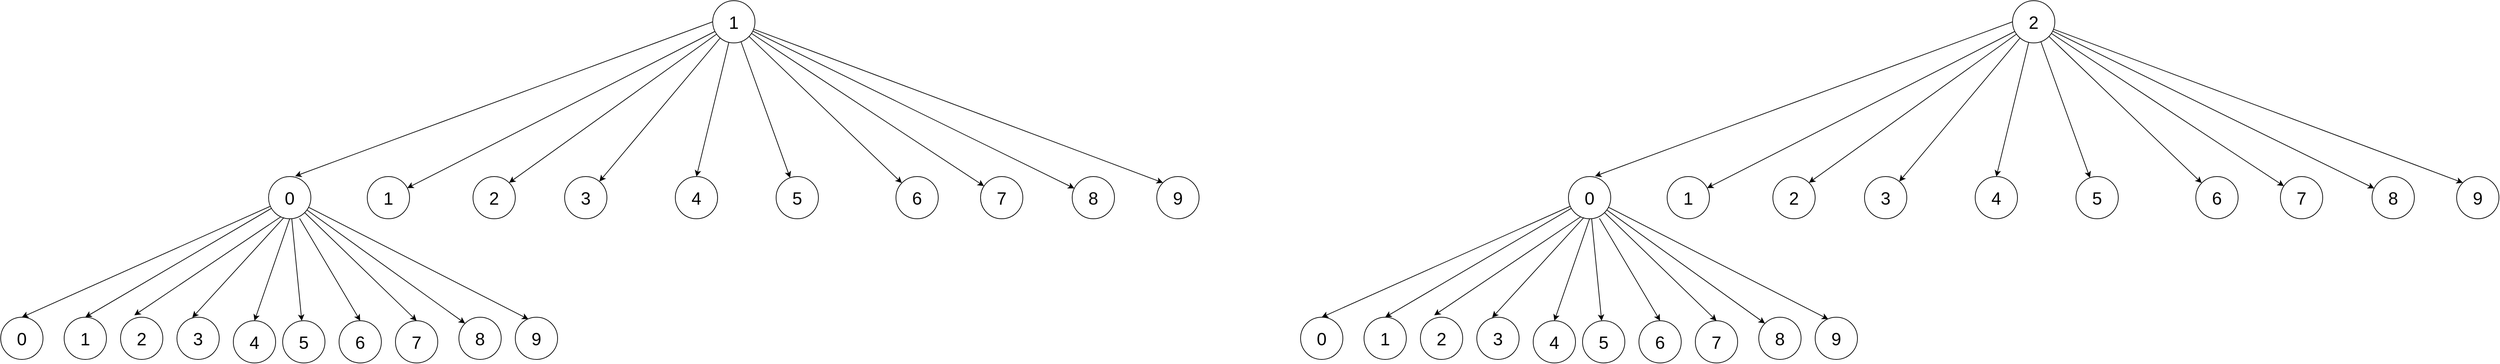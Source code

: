 <mxfile version="20.2.7" type="github">
  <diagram id="z7bG9_cL0WjyzCiolIdL" name="第 1 页">
    <mxGraphModel dx="3552" dy="1542" grid="1" gridSize="10" guides="1" tooltips="1" connect="1" arrows="1" fold="1" page="1" pageScale="1" pageWidth="827" pageHeight="1169" math="0" shadow="0">
      <root>
        <mxCell id="0" />
        <mxCell id="1" parent="0" />
        <mxCell id="LvxEn_jjEC13x24jMexa-1" value="1" style="ellipse;whiteSpace=wrap;html=1;aspect=fixed;fontSize=25;" vertex="1" parent="1">
          <mxGeometry x="820" y="70" width="60" height="60" as="geometry" />
        </mxCell>
        <mxCell id="LvxEn_jjEC13x24jMexa-2" value="0" style="ellipse;whiteSpace=wrap;html=1;aspect=fixed;fontSize=25;" vertex="1" parent="1">
          <mxGeometry x="-190" y="520" width="60" height="60" as="geometry" />
        </mxCell>
        <mxCell id="LvxEn_jjEC13x24jMexa-3" value="9" style="ellipse;whiteSpace=wrap;html=1;aspect=fixed;fontSize=25;" vertex="1" parent="1">
          <mxGeometry x="1450" y="320" width="60" height="60" as="geometry" />
        </mxCell>
        <mxCell id="LvxEn_jjEC13x24jMexa-4" value="7" style="ellipse;whiteSpace=wrap;html=1;aspect=fixed;fontSize=25;" vertex="1" parent="1">
          <mxGeometry x="1200" y="320" width="60" height="60" as="geometry" />
        </mxCell>
        <mxCell id="LvxEn_jjEC13x24jMexa-5" value="6" style="ellipse;whiteSpace=wrap;html=1;aspect=fixed;fontSize=25;" vertex="1" parent="1">
          <mxGeometry x="1080" y="320" width="60" height="60" as="geometry" />
        </mxCell>
        <mxCell id="LvxEn_jjEC13x24jMexa-6" value="0" style="ellipse;whiteSpace=wrap;html=1;aspect=fixed;fontSize=25;" vertex="1" parent="1">
          <mxGeometry x="190" y="320" width="60" height="60" as="geometry" />
        </mxCell>
        <mxCell id="LvxEn_jjEC13x24jMexa-7" value="8" style="ellipse;whiteSpace=wrap;html=1;aspect=fixed;fontSize=25;" vertex="1" parent="1">
          <mxGeometry x="1330" y="320" width="60" height="60" as="geometry" />
        </mxCell>
        <mxCell id="LvxEn_jjEC13x24jMexa-8" value="1" style="ellipse;whiteSpace=wrap;html=1;aspect=fixed;fontSize=25;" vertex="1" parent="1">
          <mxGeometry x="330" y="320" width="60" height="60" as="geometry" />
        </mxCell>
        <mxCell id="LvxEn_jjEC13x24jMexa-9" value="2" style="ellipse;whiteSpace=wrap;html=1;aspect=fixed;fontSize=25;" vertex="1" parent="1">
          <mxGeometry x="480" y="320" width="60" height="60" as="geometry" />
        </mxCell>
        <mxCell id="LvxEn_jjEC13x24jMexa-10" value="3" style="ellipse;whiteSpace=wrap;html=1;aspect=fixed;fontSize=25;" vertex="1" parent="1">
          <mxGeometry x="610" y="320" width="60" height="60" as="geometry" />
        </mxCell>
        <mxCell id="LvxEn_jjEC13x24jMexa-11" value="4" style="ellipse;whiteSpace=wrap;html=1;aspect=fixed;fontSize=25;" vertex="1" parent="1">
          <mxGeometry x="767" y="320" width="60" height="60" as="geometry" />
        </mxCell>
        <mxCell id="LvxEn_jjEC13x24jMexa-12" value="5" style="ellipse;whiteSpace=wrap;html=1;aspect=fixed;fontSize=25;" vertex="1" parent="1">
          <mxGeometry x="910" y="320" width="60" height="60" as="geometry" />
        </mxCell>
        <mxCell id="LvxEn_jjEC13x24jMexa-14" value="" style="endArrow=classic;html=1;rounded=0;fontSize=25;exitX=0;exitY=0.5;exitDx=0;exitDy=0;entryX=0.628;entryY=-0.009;entryDx=0;entryDy=0;entryPerimeter=0;" edge="1" parent="1" source="LvxEn_jjEC13x24jMexa-1" target="LvxEn_jjEC13x24jMexa-6">
          <mxGeometry width="50" height="50" relative="1" as="geometry">
            <mxPoint x="230" y="240" as="sourcePoint" />
            <mxPoint x="280" y="190" as="targetPoint" />
          </mxGeometry>
        </mxCell>
        <mxCell id="LvxEn_jjEC13x24jMexa-16" value="" style="endArrow=classic;html=1;rounded=0;fontSize=25;" edge="1" parent="1" source="LvxEn_jjEC13x24jMexa-1" target="LvxEn_jjEC13x24jMexa-8">
          <mxGeometry width="50" height="50" relative="1" as="geometry">
            <mxPoint x="770" y="120" as="sourcePoint" />
            <mxPoint x="237.68" y="329.46" as="targetPoint" />
          </mxGeometry>
        </mxCell>
        <mxCell id="LvxEn_jjEC13x24jMexa-17" value="" style="endArrow=classic;html=1;rounded=0;fontSize=25;entryX=1;entryY=0;entryDx=0;entryDy=0;" edge="1" parent="1" source="LvxEn_jjEC13x24jMexa-1" target="LvxEn_jjEC13x24jMexa-9">
          <mxGeometry width="50" height="50" relative="1" as="geometry">
            <mxPoint x="900" y="220" as="sourcePoint" />
            <mxPoint x="950" y="170" as="targetPoint" />
          </mxGeometry>
        </mxCell>
        <mxCell id="LvxEn_jjEC13x24jMexa-18" value="" style="endArrow=classic;html=1;rounded=0;fontSize=25;entryX=0.5;entryY=0;entryDx=0;entryDy=0;" edge="1" parent="1" source="LvxEn_jjEC13x24jMexa-1" target="LvxEn_jjEC13x24jMexa-11">
          <mxGeometry width="50" height="50" relative="1" as="geometry">
            <mxPoint x="860" y="230" as="sourcePoint" />
            <mxPoint x="910" y="180" as="targetPoint" />
          </mxGeometry>
        </mxCell>
        <mxCell id="LvxEn_jjEC13x24jMexa-19" value="" style="endArrow=classic;html=1;rounded=0;fontSize=25;" edge="1" parent="1" source="LvxEn_jjEC13x24jMexa-1" target="LvxEn_jjEC13x24jMexa-10">
          <mxGeometry width="50" height="50" relative="1" as="geometry">
            <mxPoint x="940" y="450" as="sourcePoint" />
            <mxPoint x="990" y="400" as="targetPoint" />
          </mxGeometry>
        </mxCell>
        <mxCell id="LvxEn_jjEC13x24jMexa-20" value="" style="endArrow=classic;html=1;rounded=0;fontSize=25;" edge="1" parent="1" source="LvxEn_jjEC13x24jMexa-1" target="LvxEn_jjEC13x24jMexa-12">
          <mxGeometry width="50" height="50" relative="1" as="geometry">
            <mxPoint x="980" y="190" as="sourcePoint" />
            <mxPoint x="1030" y="140" as="targetPoint" />
          </mxGeometry>
        </mxCell>
        <mxCell id="LvxEn_jjEC13x24jMexa-21" value="" style="endArrow=classic;html=1;rounded=0;fontSize=25;" edge="1" parent="1" source="LvxEn_jjEC13x24jMexa-1" target="LvxEn_jjEC13x24jMexa-5">
          <mxGeometry width="50" height="50" relative="1" as="geometry">
            <mxPoint x="1110" y="210" as="sourcePoint" />
            <mxPoint x="1160" y="160" as="targetPoint" />
          </mxGeometry>
        </mxCell>
        <mxCell id="LvxEn_jjEC13x24jMexa-22" value="" style="endArrow=classic;html=1;rounded=0;fontSize=25;" edge="1" parent="1" source="LvxEn_jjEC13x24jMexa-1" target="LvxEn_jjEC13x24jMexa-4">
          <mxGeometry width="50" height="50" relative="1" as="geometry">
            <mxPoint x="1200" y="230" as="sourcePoint" />
            <mxPoint x="1250" y="180" as="targetPoint" />
          </mxGeometry>
        </mxCell>
        <mxCell id="LvxEn_jjEC13x24jMexa-23" value="" style="endArrow=classic;html=1;rounded=0;fontSize=25;" edge="1" parent="1" source="LvxEn_jjEC13x24jMexa-1" target="LvxEn_jjEC13x24jMexa-7">
          <mxGeometry width="50" height="50" relative="1" as="geometry">
            <mxPoint x="1240" y="140" as="sourcePoint" />
            <mxPoint x="1290" y="90" as="targetPoint" />
          </mxGeometry>
        </mxCell>
        <mxCell id="LvxEn_jjEC13x24jMexa-24" value="" style="endArrow=classic;html=1;rounded=0;fontSize=25;entryX=0;entryY=0;entryDx=0;entryDy=0;" edge="1" parent="1" source="LvxEn_jjEC13x24jMexa-1" target="LvxEn_jjEC13x24jMexa-3">
          <mxGeometry width="50" height="50" relative="1" as="geometry">
            <mxPoint x="1180" y="180" as="sourcePoint" />
            <mxPoint x="1230" y="130" as="targetPoint" />
          </mxGeometry>
        </mxCell>
        <mxCell id="LvxEn_jjEC13x24jMexa-25" value="9" style="ellipse;whiteSpace=wrap;html=1;aspect=fixed;fontSize=25;" vertex="1" parent="1">
          <mxGeometry x="540" y="520" width="60" height="60" as="geometry" />
        </mxCell>
        <mxCell id="LvxEn_jjEC13x24jMexa-26" value="8" style="ellipse;whiteSpace=wrap;html=1;aspect=fixed;fontSize=25;" vertex="1" parent="1">
          <mxGeometry x="460" y="520" width="60" height="60" as="geometry" />
        </mxCell>
        <mxCell id="LvxEn_jjEC13x24jMexa-27" value="1" style="ellipse;whiteSpace=wrap;html=1;aspect=fixed;fontSize=25;" vertex="1" parent="1">
          <mxGeometry x="-100" y="520" width="60" height="60" as="geometry" />
        </mxCell>
        <mxCell id="LvxEn_jjEC13x24jMexa-28" value="2" style="ellipse;whiteSpace=wrap;html=1;aspect=fixed;fontSize=25;" vertex="1" parent="1">
          <mxGeometry x="-20" y="520" width="60" height="60" as="geometry" />
        </mxCell>
        <mxCell id="LvxEn_jjEC13x24jMexa-29" value="3" style="ellipse;whiteSpace=wrap;html=1;aspect=fixed;fontSize=25;" vertex="1" parent="1">
          <mxGeometry x="60" y="520" width="60" height="60" as="geometry" />
        </mxCell>
        <mxCell id="LvxEn_jjEC13x24jMexa-30" value="4" style="ellipse;whiteSpace=wrap;html=1;aspect=fixed;fontSize=25;" vertex="1" parent="1">
          <mxGeometry x="140" y="525" width="60" height="60" as="geometry" />
        </mxCell>
        <mxCell id="LvxEn_jjEC13x24jMexa-31" value="5" style="ellipse;whiteSpace=wrap;html=1;aspect=fixed;fontSize=25;" vertex="1" parent="1">
          <mxGeometry x="210" y="525" width="60" height="60" as="geometry" />
        </mxCell>
        <mxCell id="LvxEn_jjEC13x24jMexa-32" value="6" style="ellipse;whiteSpace=wrap;html=1;aspect=fixed;fontSize=25;" vertex="1" parent="1">
          <mxGeometry x="290" y="525" width="60" height="60" as="geometry" />
        </mxCell>
        <mxCell id="LvxEn_jjEC13x24jMexa-33" value="7" style="ellipse;whiteSpace=wrap;html=1;aspect=fixed;fontSize=25;" vertex="1" parent="1">
          <mxGeometry x="370" y="525" width="60" height="60" as="geometry" />
        </mxCell>
        <mxCell id="LvxEn_jjEC13x24jMexa-34" value="" style="endArrow=classic;html=1;rounded=0;fontSize=25;entryX=0.5;entryY=0;entryDx=0;entryDy=0;" edge="1" parent="1" source="LvxEn_jjEC13x24jMexa-6" target="LvxEn_jjEC13x24jMexa-2">
          <mxGeometry width="50" height="50" relative="1" as="geometry">
            <mxPoint x="-90" y="420" as="sourcePoint" />
            <mxPoint x="-40" y="370" as="targetPoint" />
          </mxGeometry>
        </mxCell>
        <mxCell id="LvxEn_jjEC13x24jMexa-35" value="" style="endArrow=classic;html=1;rounded=0;fontSize=25;entryX=0.5;entryY=0;entryDx=0;entryDy=0;" edge="1" parent="1" source="LvxEn_jjEC13x24jMexa-6" target="LvxEn_jjEC13x24jMexa-27">
          <mxGeometry width="50" height="50" relative="1" as="geometry">
            <mxPoint x="210" y="470" as="sourcePoint" />
            <mxPoint x="260" y="420" as="targetPoint" />
          </mxGeometry>
        </mxCell>
        <mxCell id="LvxEn_jjEC13x24jMexa-36" value="" style="endArrow=classic;html=1;rounded=0;fontSize=25;exitX=0.289;exitY=0.954;exitDx=0;exitDy=0;exitPerimeter=0;entryX=0.326;entryY=-0.046;entryDx=0;entryDy=0;entryPerimeter=0;" edge="1" parent="1" source="LvxEn_jjEC13x24jMexa-6" target="LvxEn_jjEC13x24jMexa-28">
          <mxGeometry width="50" height="50" relative="1" as="geometry">
            <mxPoint x="220" y="470" as="sourcePoint" />
            <mxPoint x="270" y="420" as="targetPoint" />
          </mxGeometry>
        </mxCell>
        <mxCell id="LvxEn_jjEC13x24jMexa-37" value="" style="endArrow=classic;html=1;rounded=0;fontSize=25;entryX=0.363;entryY=0.009;entryDx=0;entryDy=0;entryPerimeter=0;exitX=0.363;exitY=0.972;exitDx=0;exitDy=0;exitPerimeter=0;" edge="1" parent="1" source="LvxEn_jjEC13x24jMexa-6" target="LvxEn_jjEC13x24jMexa-29">
          <mxGeometry width="50" height="50" relative="1" as="geometry">
            <mxPoint x="180" y="420" as="sourcePoint" />
            <mxPoint x="310" y="430" as="targetPoint" />
          </mxGeometry>
        </mxCell>
        <mxCell id="LvxEn_jjEC13x24jMexa-38" value="" style="endArrow=classic;html=1;rounded=0;fontSize=25;exitX=0.5;exitY=1;exitDx=0;exitDy=0;entryX=0.5;entryY=0;entryDx=0;entryDy=0;" edge="1" parent="1" source="LvxEn_jjEC13x24jMexa-6" target="LvxEn_jjEC13x24jMexa-30">
          <mxGeometry width="50" height="50" relative="1" as="geometry">
            <mxPoint x="330" y="490" as="sourcePoint" />
            <mxPoint x="380" y="440" as="targetPoint" />
          </mxGeometry>
        </mxCell>
        <mxCell id="LvxEn_jjEC13x24jMexa-39" value="" style="endArrow=classic;html=1;rounded=0;fontSize=25;" edge="1" parent="1" source="LvxEn_jjEC13x24jMexa-6" target="LvxEn_jjEC13x24jMexa-31">
          <mxGeometry width="50" height="50" relative="1" as="geometry">
            <mxPoint x="380" y="470" as="sourcePoint" />
            <mxPoint x="430" y="420" as="targetPoint" />
          </mxGeometry>
        </mxCell>
        <mxCell id="LvxEn_jjEC13x24jMexa-40" value="" style="endArrow=classic;html=1;rounded=0;fontSize=25;entryX=0.5;entryY=0;entryDx=0;entryDy=0;exitX=0.733;exitY=0.991;exitDx=0;exitDy=0;exitPerimeter=0;" edge="1" parent="1" source="LvxEn_jjEC13x24jMexa-6" target="LvxEn_jjEC13x24jMexa-32">
          <mxGeometry width="50" height="50" relative="1" as="geometry">
            <mxPoint x="250" y="420" as="sourcePoint" />
            <mxPoint x="400" y="420" as="targetPoint" />
          </mxGeometry>
        </mxCell>
        <mxCell id="LvxEn_jjEC13x24jMexa-41" value="" style="endArrow=classic;html=1;rounded=0;fontSize=25;exitX=1;exitY=1;exitDx=0;exitDy=0;entryX=0.5;entryY=0;entryDx=0;entryDy=0;" edge="1" parent="1" source="LvxEn_jjEC13x24jMexa-6" target="LvxEn_jjEC13x24jMexa-33">
          <mxGeometry width="50" height="50" relative="1" as="geometry">
            <mxPoint x="350" y="470" as="sourcePoint" />
            <mxPoint x="400" y="420" as="targetPoint" />
          </mxGeometry>
        </mxCell>
        <mxCell id="LvxEn_jjEC13x24jMexa-42" value="" style="endArrow=classic;html=1;rounded=0;fontSize=25;entryX=0;entryY=0;entryDx=0;entryDy=0;" edge="1" parent="1" source="LvxEn_jjEC13x24jMexa-6" target="LvxEn_jjEC13x24jMexa-26">
          <mxGeometry width="50" height="50" relative="1" as="geometry">
            <mxPoint x="430" y="500" as="sourcePoint" />
            <mxPoint x="480" y="450" as="targetPoint" />
          </mxGeometry>
        </mxCell>
        <mxCell id="LvxEn_jjEC13x24jMexa-43" value="" style="endArrow=classic;html=1;rounded=0;fontSize=25;entryX=0.308;entryY=0.046;entryDx=0;entryDy=0;entryPerimeter=0;" edge="1" parent="1" source="LvxEn_jjEC13x24jMexa-6" target="LvxEn_jjEC13x24jMexa-25">
          <mxGeometry width="50" height="50" relative="1" as="geometry">
            <mxPoint x="540" y="500" as="sourcePoint" />
            <mxPoint x="590" y="450" as="targetPoint" />
          </mxGeometry>
        </mxCell>
        <mxCell id="LvxEn_jjEC13x24jMexa-44" value="2" style="ellipse;whiteSpace=wrap;html=1;aspect=fixed;fontSize=25;" vertex="1" parent="1">
          <mxGeometry x="2664" y="70" width="60" height="60" as="geometry" />
        </mxCell>
        <mxCell id="LvxEn_jjEC13x24jMexa-45" value="0" style="ellipse;whiteSpace=wrap;html=1;aspect=fixed;fontSize=25;" vertex="1" parent="1">
          <mxGeometry x="1654" y="520" width="60" height="60" as="geometry" />
        </mxCell>
        <mxCell id="LvxEn_jjEC13x24jMexa-46" value="9" style="ellipse;whiteSpace=wrap;html=1;aspect=fixed;fontSize=25;" vertex="1" parent="1">
          <mxGeometry x="3294" y="320" width="60" height="60" as="geometry" />
        </mxCell>
        <mxCell id="LvxEn_jjEC13x24jMexa-47" value="7" style="ellipse;whiteSpace=wrap;html=1;aspect=fixed;fontSize=25;" vertex="1" parent="1">
          <mxGeometry x="3044" y="320" width="60" height="60" as="geometry" />
        </mxCell>
        <mxCell id="LvxEn_jjEC13x24jMexa-48" value="6" style="ellipse;whiteSpace=wrap;html=1;aspect=fixed;fontSize=25;" vertex="1" parent="1">
          <mxGeometry x="2924" y="320" width="60" height="60" as="geometry" />
        </mxCell>
        <mxCell id="LvxEn_jjEC13x24jMexa-49" value="0" style="ellipse;whiteSpace=wrap;html=1;aspect=fixed;fontSize=25;" vertex="1" parent="1">
          <mxGeometry x="2034" y="320" width="60" height="60" as="geometry" />
        </mxCell>
        <mxCell id="LvxEn_jjEC13x24jMexa-50" value="8" style="ellipse;whiteSpace=wrap;html=1;aspect=fixed;fontSize=25;" vertex="1" parent="1">
          <mxGeometry x="3174" y="320" width="60" height="60" as="geometry" />
        </mxCell>
        <mxCell id="LvxEn_jjEC13x24jMexa-51" value="1" style="ellipse;whiteSpace=wrap;html=1;aspect=fixed;fontSize=25;" vertex="1" parent="1">
          <mxGeometry x="2174" y="320" width="60" height="60" as="geometry" />
        </mxCell>
        <mxCell id="LvxEn_jjEC13x24jMexa-52" value="2" style="ellipse;whiteSpace=wrap;html=1;aspect=fixed;fontSize=25;" vertex="1" parent="1">
          <mxGeometry x="2324" y="320" width="60" height="60" as="geometry" />
        </mxCell>
        <mxCell id="LvxEn_jjEC13x24jMexa-53" value="3" style="ellipse;whiteSpace=wrap;html=1;aspect=fixed;fontSize=25;" vertex="1" parent="1">
          <mxGeometry x="2454" y="320" width="60" height="60" as="geometry" />
        </mxCell>
        <mxCell id="LvxEn_jjEC13x24jMexa-54" value="4" style="ellipse;whiteSpace=wrap;html=1;aspect=fixed;fontSize=25;" vertex="1" parent="1">
          <mxGeometry x="2611" y="320" width="60" height="60" as="geometry" />
        </mxCell>
        <mxCell id="LvxEn_jjEC13x24jMexa-55" value="5" style="ellipse;whiteSpace=wrap;html=1;aspect=fixed;fontSize=25;" vertex="1" parent="1">
          <mxGeometry x="2754" y="320" width="60" height="60" as="geometry" />
        </mxCell>
        <mxCell id="LvxEn_jjEC13x24jMexa-56" value="" style="endArrow=classic;html=1;rounded=0;fontSize=25;exitX=0;exitY=0.5;exitDx=0;exitDy=0;entryX=0.628;entryY=-0.009;entryDx=0;entryDy=0;entryPerimeter=0;" edge="1" parent="1" source="LvxEn_jjEC13x24jMexa-44" target="LvxEn_jjEC13x24jMexa-49">
          <mxGeometry width="50" height="50" relative="1" as="geometry">
            <mxPoint x="2074" y="240" as="sourcePoint" />
            <mxPoint x="2124" y="190" as="targetPoint" />
          </mxGeometry>
        </mxCell>
        <mxCell id="LvxEn_jjEC13x24jMexa-57" value="" style="endArrow=classic;html=1;rounded=0;fontSize=25;" edge="1" parent="1" source="LvxEn_jjEC13x24jMexa-44" target="LvxEn_jjEC13x24jMexa-51">
          <mxGeometry width="50" height="50" relative="1" as="geometry">
            <mxPoint x="2614" y="120" as="sourcePoint" />
            <mxPoint x="2081.68" y="329.46" as="targetPoint" />
          </mxGeometry>
        </mxCell>
        <mxCell id="LvxEn_jjEC13x24jMexa-58" value="" style="endArrow=classic;html=1;rounded=0;fontSize=25;entryX=1;entryY=0;entryDx=0;entryDy=0;" edge="1" parent="1" source="LvxEn_jjEC13x24jMexa-44" target="LvxEn_jjEC13x24jMexa-52">
          <mxGeometry width="50" height="50" relative="1" as="geometry">
            <mxPoint x="2744" y="220" as="sourcePoint" />
            <mxPoint x="2794" y="170" as="targetPoint" />
          </mxGeometry>
        </mxCell>
        <mxCell id="LvxEn_jjEC13x24jMexa-59" value="" style="endArrow=classic;html=1;rounded=0;fontSize=25;entryX=0.5;entryY=0;entryDx=0;entryDy=0;" edge="1" parent="1" source="LvxEn_jjEC13x24jMexa-44" target="LvxEn_jjEC13x24jMexa-54">
          <mxGeometry width="50" height="50" relative="1" as="geometry">
            <mxPoint x="2704" y="230" as="sourcePoint" />
            <mxPoint x="2754" y="180" as="targetPoint" />
          </mxGeometry>
        </mxCell>
        <mxCell id="LvxEn_jjEC13x24jMexa-60" value="" style="endArrow=classic;html=1;rounded=0;fontSize=25;" edge="1" parent="1" source="LvxEn_jjEC13x24jMexa-44" target="LvxEn_jjEC13x24jMexa-53">
          <mxGeometry width="50" height="50" relative="1" as="geometry">
            <mxPoint x="2784" y="450" as="sourcePoint" />
            <mxPoint x="2834" y="400" as="targetPoint" />
          </mxGeometry>
        </mxCell>
        <mxCell id="LvxEn_jjEC13x24jMexa-61" value="" style="endArrow=classic;html=1;rounded=0;fontSize=25;" edge="1" parent="1" source="LvxEn_jjEC13x24jMexa-44" target="LvxEn_jjEC13x24jMexa-55">
          <mxGeometry width="50" height="50" relative="1" as="geometry">
            <mxPoint x="2824" y="190" as="sourcePoint" />
            <mxPoint x="2874" y="140" as="targetPoint" />
          </mxGeometry>
        </mxCell>
        <mxCell id="LvxEn_jjEC13x24jMexa-62" value="" style="endArrow=classic;html=1;rounded=0;fontSize=25;" edge="1" parent="1" source="LvxEn_jjEC13x24jMexa-44" target="LvxEn_jjEC13x24jMexa-48">
          <mxGeometry width="50" height="50" relative="1" as="geometry">
            <mxPoint x="2954" y="210" as="sourcePoint" />
            <mxPoint x="3004" y="160" as="targetPoint" />
          </mxGeometry>
        </mxCell>
        <mxCell id="LvxEn_jjEC13x24jMexa-63" value="" style="endArrow=classic;html=1;rounded=0;fontSize=25;" edge="1" parent="1" source="LvxEn_jjEC13x24jMexa-44" target="LvxEn_jjEC13x24jMexa-47">
          <mxGeometry width="50" height="50" relative="1" as="geometry">
            <mxPoint x="3044" y="230" as="sourcePoint" />
            <mxPoint x="3094" y="180" as="targetPoint" />
          </mxGeometry>
        </mxCell>
        <mxCell id="LvxEn_jjEC13x24jMexa-64" value="" style="endArrow=classic;html=1;rounded=0;fontSize=25;" edge="1" parent="1" source="LvxEn_jjEC13x24jMexa-44" target="LvxEn_jjEC13x24jMexa-50">
          <mxGeometry width="50" height="50" relative="1" as="geometry">
            <mxPoint x="3084" y="140" as="sourcePoint" />
            <mxPoint x="3134" y="90" as="targetPoint" />
          </mxGeometry>
        </mxCell>
        <mxCell id="LvxEn_jjEC13x24jMexa-65" value="" style="endArrow=classic;html=1;rounded=0;fontSize=25;entryX=0;entryY=0;entryDx=0;entryDy=0;" edge="1" parent="1" source="LvxEn_jjEC13x24jMexa-44" target="LvxEn_jjEC13x24jMexa-46">
          <mxGeometry width="50" height="50" relative="1" as="geometry">
            <mxPoint x="3024" y="180" as="sourcePoint" />
            <mxPoint x="3074" y="130" as="targetPoint" />
          </mxGeometry>
        </mxCell>
        <mxCell id="LvxEn_jjEC13x24jMexa-66" value="9" style="ellipse;whiteSpace=wrap;html=1;aspect=fixed;fontSize=25;" vertex="1" parent="1">
          <mxGeometry x="2384" y="520" width="60" height="60" as="geometry" />
        </mxCell>
        <mxCell id="LvxEn_jjEC13x24jMexa-67" value="8" style="ellipse;whiteSpace=wrap;html=1;aspect=fixed;fontSize=25;" vertex="1" parent="1">
          <mxGeometry x="2304" y="520" width="60" height="60" as="geometry" />
        </mxCell>
        <mxCell id="LvxEn_jjEC13x24jMexa-68" value="1" style="ellipse;whiteSpace=wrap;html=1;aspect=fixed;fontSize=25;" vertex="1" parent="1">
          <mxGeometry x="1744" y="520" width="60" height="60" as="geometry" />
        </mxCell>
        <mxCell id="LvxEn_jjEC13x24jMexa-69" value="2" style="ellipse;whiteSpace=wrap;html=1;aspect=fixed;fontSize=25;" vertex="1" parent="1">
          <mxGeometry x="1824" y="520" width="60" height="60" as="geometry" />
        </mxCell>
        <mxCell id="LvxEn_jjEC13x24jMexa-70" value="3" style="ellipse;whiteSpace=wrap;html=1;aspect=fixed;fontSize=25;" vertex="1" parent="1">
          <mxGeometry x="1904" y="520" width="60" height="60" as="geometry" />
        </mxCell>
        <mxCell id="LvxEn_jjEC13x24jMexa-71" value="4" style="ellipse;whiteSpace=wrap;html=1;aspect=fixed;fontSize=25;" vertex="1" parent="1">
          <mxGeometry x="1984" y="525" width="60" height="60" as="geometry" />
        </mxCell>
        <mxCell id="LvxEn_jjEC13x24jMexa-72" value="5" style="ellipse;whiteSpace=wrap;html=1;aspect=fixed;fontSize=25;" vertex="1" parent="1">
          <mxGeometry x="2054" y="525" width="60" height="60" as="geometry" />
        </mxCell>
        <mxCell id="LvxEn_jjEC13x24jMexa-73" value="6" style="ellipse;whiteSpace=wrap;html=1;aspect=fixed;fontSize=25;" vertex="1" parent="1">
          <mxGeometry x="2134" y="525" width="60" height="60" as="geometry" />
        </mxCell>
        <mxCell id="LvxEn_jjEC13x24jMexa-74" value="7" style="ellipse;whiteSpace=wrap;html=1;aspect=fixed;fontSize=25;" vertex="1" parent="1">
          <mxGeometry x="2214" y="525" width="60" height="60" as="geometry" />
        </mxCell>
        <mxCell id="LvxEn_jjEC13x24jMexa-75" value="" style="endArrow=classic;html=1;rounded=0;fontSize=25;entryX=0.5;entryY=0;entryDx=0;entryDy=0;" edge="1" parent="1" source="LvxEn_jjEC13x24jMexa-49" target="LvxEn_jjEC13x24jMexa-45">
          <mxGeometry width="50" height="50" relative="1" as="geometry">
            <mxPoint x="1754" y="420" as="sourcePoint" />
            <mxPoint x="1804" y="370" as="targetPoint" />
          </mxGeometry>
        </mxCell>
        <mxCell id="LvxEn_jjEC13x24jMexa-76" value="" style="endArrow=classic;html=1;rounded=0;fontSize=25;entryX=0.5;entryY=0;entryDx=0;entryDy=0;" edge="1" parent="1" source="LvxEn_jjEC13x24jMexa-49" target="LvxEn_jjEC13x24jMexa-68">
          <mxGeometry width="50" height="50" relative="1" as="geometry">
            <mxPoint x="2054" y="470" as="sourcePoint" />
            <mxPoint x="2104" y="420" as="targetPoint" />
          </mxGeometry>
        </mxCell>
        <mxCell id="LvxEn_jjEC13x24jMexa-77" value="" style="endArrow=classic;html=1;rounded=0;fontSize=25;exitX=0.289;exitY=0.954;exitDx=0;exitDy=0;exitPerimeter=0;entryX=0.326;entryY=-0.046;entryDx=0;entryDy=0;entryPerimeter=0;" edge="1" parent="1" source="LvxEn_jjEC13x24jMexa-49" target="LvxEn_jjEC13x24jMexa-69">
          <mxGeometry width="50" height="50" relative="1" as="geometry">
            <mxPoint x="2064" y="470" as="sourcePoint" />
            <mxPoint x="2114" y="420" as="targetPoint" />
          </mxGeometry>
        </mxCell>
        <mxCell id="LvxEn_jjEC13x24jMexa-78" value="" style="endArrow=classic;html=1;rounded=0;fontSize=25;entryX=0.363;entryY=0.009;entryDx=0;entryDy=0;entryPerimeter=0;exitX=0.363;exitY=0.972;exitDx=0;exitDy=0;exitPerimeter=0;" edge="1" parent="1" source="LvxEn_jjEC13x24jMexa-49" target="LvxEn_jjEC13x24jMexa-70">
          <mxGeometry width="50" height="50" relative="1" as="geometry">
            <mxPoint x="2024" y="420" as="sourcePoint" />
            <mxPoint x="2154" y="430" as="targetPoint" />
          </mxGeometry>
        </mxCell>
        <mxCell id="LvxEn_jjEC13x24jMexa-79" value="" style="endArrow=classic;html=1;rounded=0;fontSize=25;exitX=0.5;exitY=1;exitDx=0;exitDy=0;entryX=0.5;entryY=0;entryDx=0;entryDy=0;" edge="1" parent="1" source="LvxEn_jjEC13x24jMexa-49" target="LvxEn_jjEC13x24jMexa-71">
          <mxGeometry width="50" height="50" relative="1" as="geometry">
            <mxPoint x="2174" y="490" as="sourcePoint" />
            <mxPoint x="2224" y="440" as="targetPoint" />
          </mxGeometry>
        </mxCell>
        <mxCell id="LvxEn_jjEC13x24jMexa-80" value="" style="endArrow=classic;html=1;rounded=0;fontSize=25;" edge="1" parent="1" source="LvxEn_jjEC13x24jMexa-49" target="LvxEn_jjEC13x24jMexa-72">
          <mxGeometry width="50" height="50" relative="1" as="geometry">
            <mxPoint x="2224" y="470" as="sourcePoint" />
            <mxPoint x="2274" y="420" as="targetPoint" />
          </mxGeometry>
        </mxCell>
        <mxCell id="LvxEn_jjEC13x24jMexa-81" value="" style="endArrow=classic;html=1;rounded=0;fontSize=25;entryX=0.5;entryY=0;entryDx=0;entryDy=0;exitX=0.733;exitY=0.991;exitDx=0;exitDy=0;exitPerimeter=0;" edge="1" parent="1" source="LvxEn_jjEC13x24jMexa-49" target="LvxEn_jjEC13x24jMexa-73">
          <mxGeometry width="50" height="50" relative="1" as="geometry">
            <mxPoint x="2094" y="420" as="sourcePoint" />
            <mxPoint x="2244" y="420" as="targetPoint" />
          </mxGeometry>
        </mxCell>
        <mxCell id="LvxEn_jjEC13x24jMexa-82" value="" style="endArrow=classic;html=1;rounded=0;fontSize=25;exitX=1;exitY=1;exitDx=0;exitDy=0;entryX=0.5;entryY=0;entryDx=0;entryDy=0;" edge="1" parent="1" source="LvxEn_jjEC13x24jMexa-49" target="LvxEn_jjEC13x24jMexa-74">
          <mxGeometry width="50" height="50" relative="1" as="geometry">
            <mxPoint x="2194" y="470" as="sourcePoint" />
            <mxPoint x="2244" y="420" as="targetPoint" />
          </mxGeometry>
        </mxCell>
        <mxCell id="LvxEn_jjEC13x24jMexa-83" value="" style="endArrow=classic;html=1;rounded=0;fontSize=25;entryX=0;entryY=0;entryDx=0;entryDy=0;" edge="1" parent="1" source="LvxEn_jjEC13x24jMexa-49" target="LvxEn_jjEC13x24jMexa-67">
          <mxGeometry width="50" height="50" relative="1" as="geometry">
            <mxPoint x="2274" y="500" as="sourcePoint" />
            <mxPoint x="2324" y="450" as="targetPoint" />
          </mxGeometry>
        </mxCell>
        <mxCell id="LvxEn_jjEC13x24jMexa-84" value="" style="endArrow=classic;html=1;rounded=0;fontSize=25;entryX=0.308;entryY=0.046;entryDx=0;entryDy=0;entryPerimeter=0;" edge="1" parent="1" source="LvxEn_jjEC13x24jMexa-49" target="LvxEn_jjEC13x24jMexa-66">
          <mxGeometry width="50" height="50" relative="1" as="geometry">
            <mxPoint x="2384" y="500" as="sourcePoint" />
            <mxPoint x="2434" y="450" as="targetPoint" />
          </mxGeometry>
        </mxCell>
      </root>
    </mxGraphModel>
  </diagram>
</mxfile>
